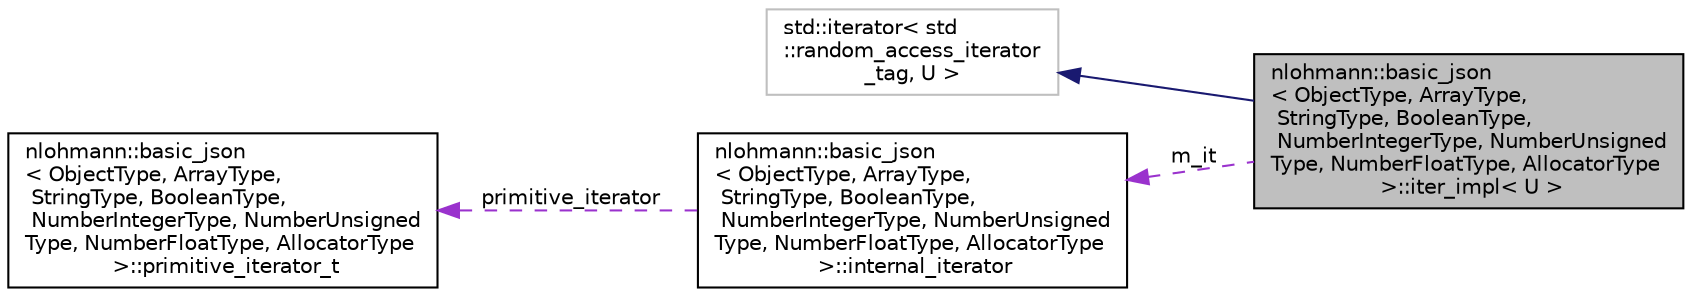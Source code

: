digraph "nlohmann::basic_json&lt; ObjectType, ArrayType, StringType, BooleanType, NumberIntegerType, NumberUnsignedType, NumberFloatType, AllocatorType &gt;::iter_impl&lt; U &gt;"
{
 // INTERACTIVE_SVG=YES
  edge [fontname="Helvetica",fontsize="10",labelfontname="Helvetica",labelfontsize="10"];
  node [fontname="Helvetica",fontsize="10",shape=record];
  rankdir="LR";
  Node1 [label="nlohmann::basic_json\l\< ObjectType, ArrayType,\l StringType, BooleanType,\l NumberIntegerType, NumberUnsigned\lType, NumberFloatType, AllocatorType\l \>::iter_impl\< U \>",height=0.2,width=0.4,color="black", fillcolor="grey75", style="filled", fontcolor="black"];
  Node2 -> Node1 [dir="back",color="midnightblue",fontsize="10",style="solid",fontname="Helvetica"];
  Node2 [label="std::iterator\< std\l::random_access_iterator\l_tag, U \>",height=0.2,width=0.4,color="grey75", fillcolor="white", style="filled"];
  Node3 -> Node1 [dir="back",color="darkorchid3",fontsize="10",style="dashed",label=" m_it" ,fontname="Helvetica"];
  Node3 [label="nlohmann::basic_json\l\< ObjectType, ArrayType,\l StringType, BooleanType,\l NumberIntegerType, NumberUnsigned\lType, NumberFloatType, AllocatorType\l \>::internal_iterator",height=0.2,width=0.4,color="black", fillcolor="white", style="filled",URL="$structnlohmann_1_1basic__json_1_1internal__iterator.html",tooltip="an iterator value "];
  Node4 -> Node3 [dir="back",color="darkorchid3",fontsize="10",style="dashed",label=" primitive_iterator" ,fontname="Helvetica"];
  Node4 [label="nlohmann::basic_json\l\< ObjectType, ArrayType,\l StringType, BooleanType,\l NumberIntegerType, NumberUnsigned\lType, NumberFloatType, AllocatorType\l \>::primitive_iterator_t",height=0.2,width=0.4,color="black", fillcolor="white", style="filled",URL="$classnlohmann_1_1basic__json_1_1primitive__iterator__t.html",tooltip="an iterator for primitive JSON types "];
}
